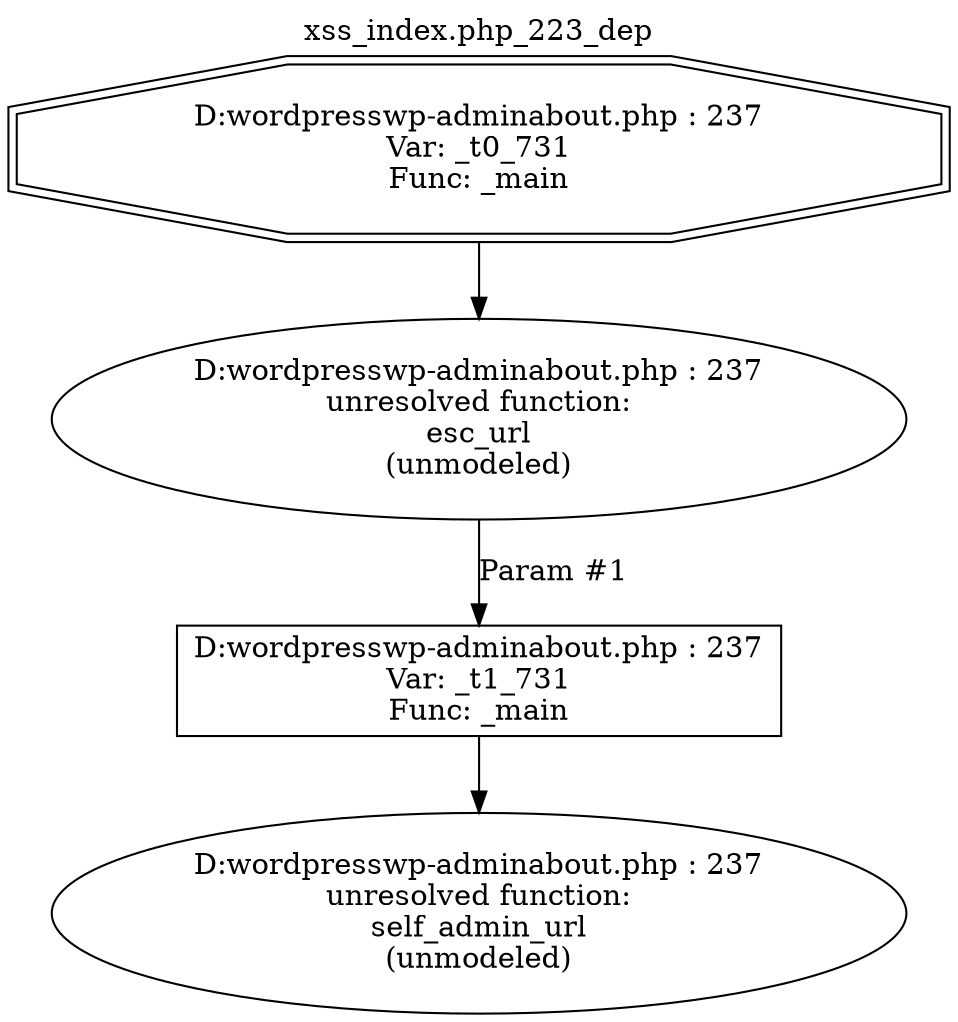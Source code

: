 digraph cfg {
  label="xss_index.php_223_dep";
  labelloc=t;
  n1 [shape=doubleoctagon, label="D:\wordpress\wp-admin\about.php : 237\nVar: _t0_731\nFunc: _main\n"];
  n2 [shape=ellipse, label="D:\wordpress\wp-admin\about.php : 237\nunresolved function:\nesc_url\n(unmodeled)\n"];
  n3 [shape=box, label="D:\wordpress\wp-admin\about.php : 237\nVar: _t1_731\nFunc: _main\n"];
  n4 [shape=ellipse, label="D:\wordpress\wp-admin\about.php : 237\nunresolved function:\nself_admin_url\n(unmodeled)\n"];
  n1 -> n2;
  n3 -> n4;
  n2 -> n3[label="Param #1"];
}
